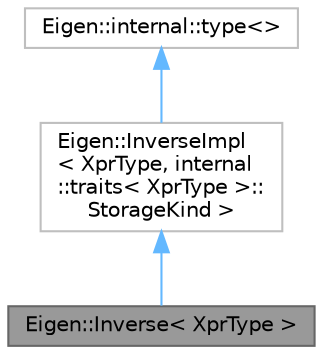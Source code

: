 digraph "Eigen::Inverse&lt; XprType &gt;"
{
 // LATEX_PDF_SIZE
  bgcolor="transparent";
  edge [fontname=Helvetica,fontsize=10,labelfontname=Helvetica,labelfontsize=10];
  node [fontname=Helvetica,fontsize=10,shape=box,height=0.2,width=0.4];
  Node1 [id="Node000001",label="Eigen::Inverse\< XprType \>",height=0.2,width=0.4,color="gray40", fillcolor="grey60", style="filled", fontcolor="black",tooltip="Expression of the inverse of another expression."];
  Node2 -> Node1 [id="edge3_Node000001_Node000002",dir="back",color="steelblue1",style="solid",tooltip=" "];
  Node2 [id="Node000002",label="Eigen::InverseImpl\l\< XprType, internal\l::traits\< XprType \>::\lStorageKind \>",height=0.2,width=0.4,color="grey75", fillcolor="white", style="filled",URL="$classEigen_1_1InverseImpl.html",tooltip=" "];
  Node3 -> Node2 [id="edge4_Node000002_Node000003",dir="back",color="steelblue1",style="solid",tooltip=" "];
  Node3 [id="Node000003",label="Eigen::internal::type\<\>",height=0.2,width=0.4,color="grey75", fillcolor="white", style="filled",URL="$structEigen_1_1internal_1_1generic__xpr__base.html",tooltip=" "];
}
